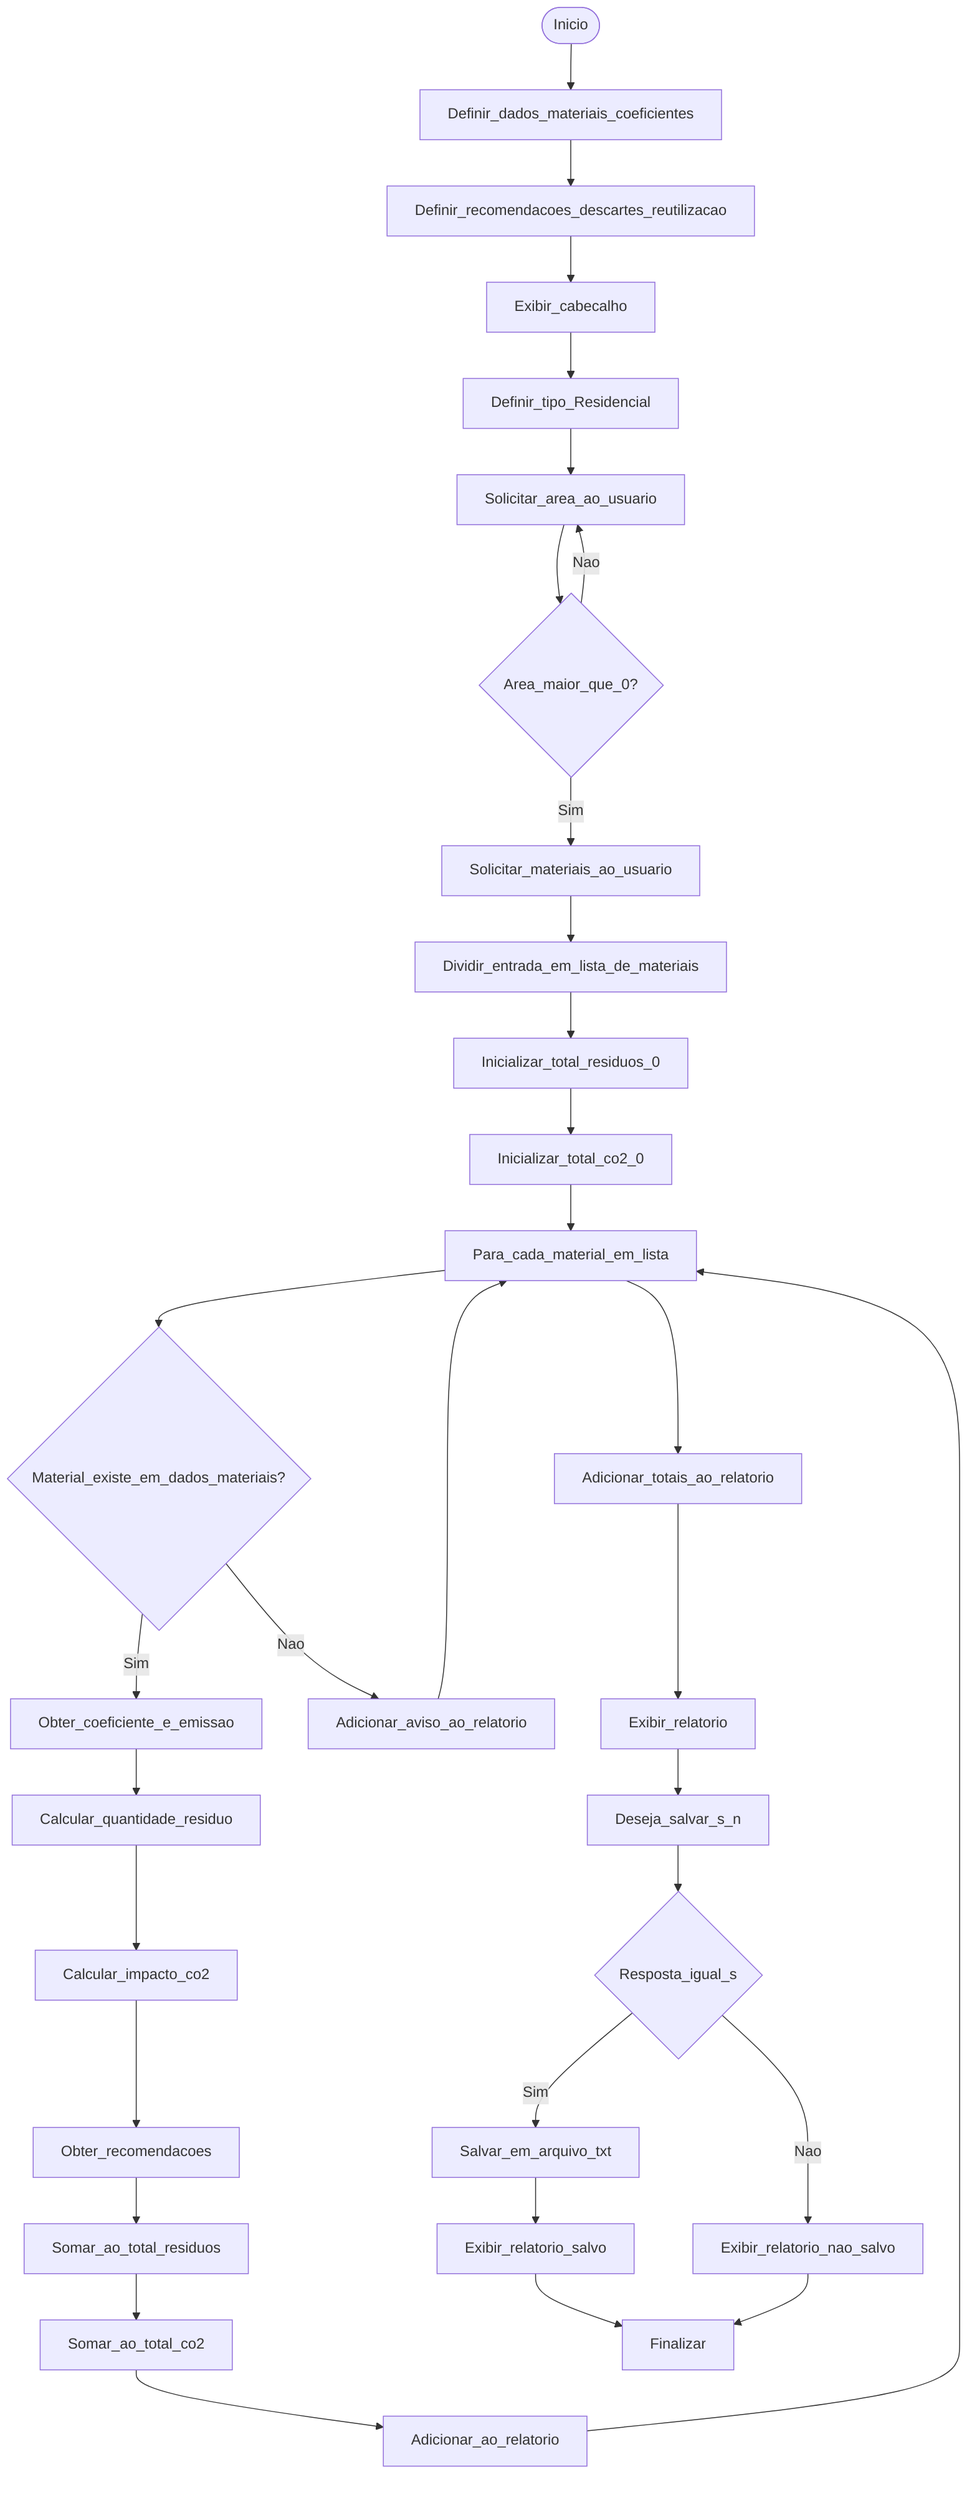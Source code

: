 flowchart TD
    A(["Inicio"]) --> B["Definir_dados_materiais_coeficientes"]
    B --> C["Definir_recomendacoes_descartes_reutilizacao"]
    C --> D["Exibir_cabecalho"]
    D --> E["Definir_tipo_Residencial"]
    E --> F["Solicitar_area_ao_usuario"]
    F --> G{"Area_maior_que_0?"}
    G -- Sim --> H["Solicitar_materiais_ao_usuario"]
    G -- Nao --> F
    H --> I["Dividir_entrada_em_lista_de_materiais"]
    I --> J["Inicializar_total_residuos_0"]
    J --> K["Inicializar_total_co2_0"]
    K --> L["Para_cada_material_em_lista"]
    L --> M{"Material_existe_em_dados_materiais?"} & V["Adicionar_totais_ao_relatorio"]
    M -- Sim --> N["Obter_coeficiente_e_emissao"]
    N --> O["Calcular_quantidade_residuo"]
    O --> P["Calcular_impacto_co2"]
    P --> Q["Obter_recomendacoes"]
    Q --> R["Somar_ao_total_residuos"]
    R --> S["Somar_ao_total_co2"]
    S --> T["Adicionar_ao_relatorio"]
    T --> L
    M -- Nao --> U["Adicionar_aviso_ao_relatorio"]
    U --> L
    V --> W["Exibir_relatorio"]
    W --> X["Deseja_salvar_s_n"]
    X --> Y{"Resposta_igual_s"}
    Y -- Sim --> Z["Salvar_em_arquivo_txt"]
    Z --> AA["Exibir_relatorio_salvo"]
    Y -- Nao --> AB["Exibir_relatorio_nao_salvo"]
    AA --> Fim["Finalizar"]
    AB --> Fim